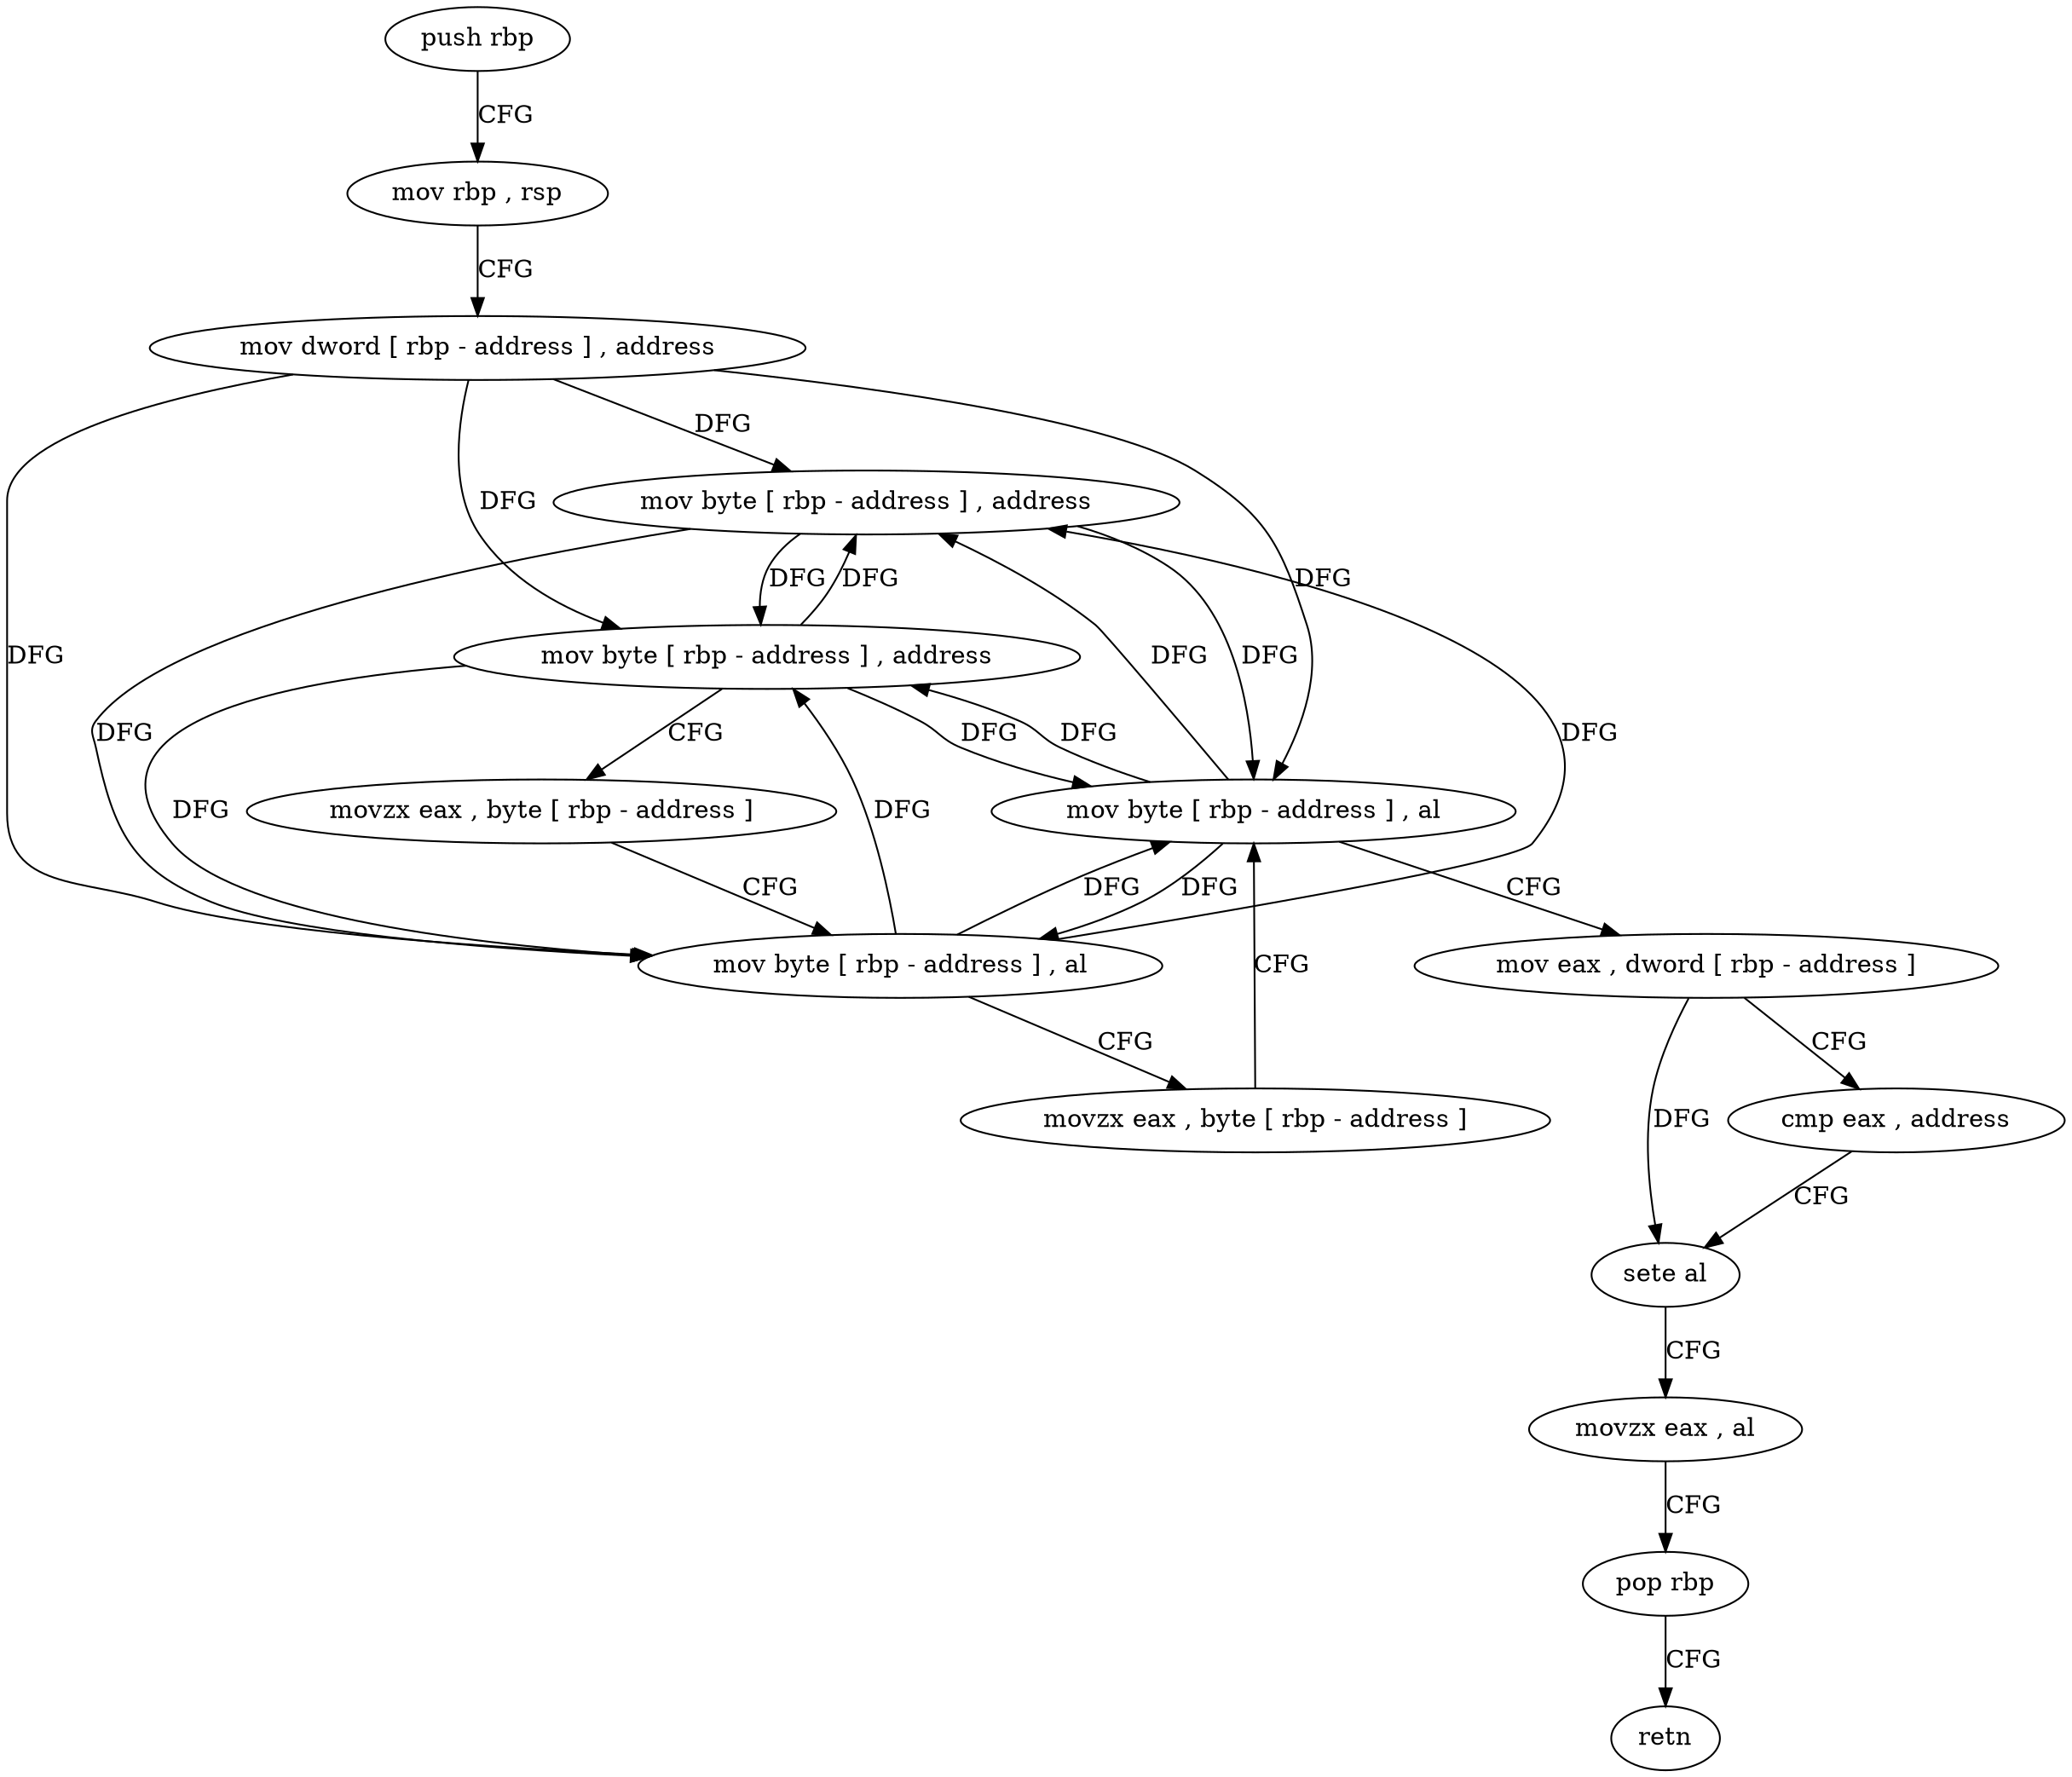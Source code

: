 digraph "func" {
"4210110" [label = "push rbp" ]
"4210111" [label = "mov rbp , rsp" ]
"4210114" [label = "mov dword [ rbp - address ] , address" ]
"4210121" [label = "mov byte [ rbp - address ] , address" ]
"4210125" [label = "mov byte [ rbp - address ] , address" ]
"4210129" [label = "movzx eax , byte [ rbp - address ]" ]
"4210133" [label = "mov byte [ rbp - address ] , al" ]
"4210136" [label = "movzx eax , byte [ rbp - address ]" ]
"4210140" [label = "mov byte [ rbp - address ] , al" ]
"4210143" [label = "mov eax , dword [ rbp - address ]" ]
"4210146" [label = "cmp eax , address" ]
"4210149" [label = "sete al" ]
"4210152" [label = "movzx eax , al" ]
"4210155" [label = "pop rbp" ]
"4210156" [label = "retn" ]
"4210110" -> "4210111" [ label = "CFG" ]
"4210111" -> "4210114" [ label = "CFG" ]
"4210114" -> "4210121" [ label = "DFG" ]
"4210114" -> "4210125" [ label = "DFG" ]
"4210114" -> "4210133" [ label = "DFG" ]
"4210114" -> "4210140" [ label = "DFG" ]
"4210121" -> "4210125" [ label = "DFG" ]
"4210121" -> "4210133" [ label = "DFG" ]
"4210121" -> "4210140" [ label = "DFG" ]
"4210125" -> "4210129" [ label = "CFG" ]
"4210125" -> "4210121" [ label = "DFG" ]
"4210125" -> "4210133" [ label = "DFG" ]
"4210125" -> "4210140" [ label = "DFG" ]
"4210129" -> "4210133" [ label = "CFG" ]
"4210133" -> "4210136" [ label = "CFG" ]
"4210133" -> "4210121" [ label = "DFG" ]
"4210133" -> "4210125" [ label = "DFG" ]
"4210133" -> "4210140" [ label = "DFG" ]
"4210136" -> "4210140" [ label = "CFG" ]
"4210140" -> "4210143" [ label = "CFG" ]
"4210140" -> "4210121" [ label = "DFG" ]
"4210140" -> "4210125" [ label = "DFG" ]
"4210140" -> "4210133" [ label = "DFG" ]
"4210143" -> "4210146" [ label = "CFG" ]
"4210143" -> "4210149" [ label = "DFG" ]
"4210146" -> "4210149" [ label = "CFG" ]
"4210149" -> "4210152" [ label = "CFG" ]
"4210152" -> "4210155" [ label = "CFG" ]
"4210155" -> "4210156" [ label = "CFG" ]
}
